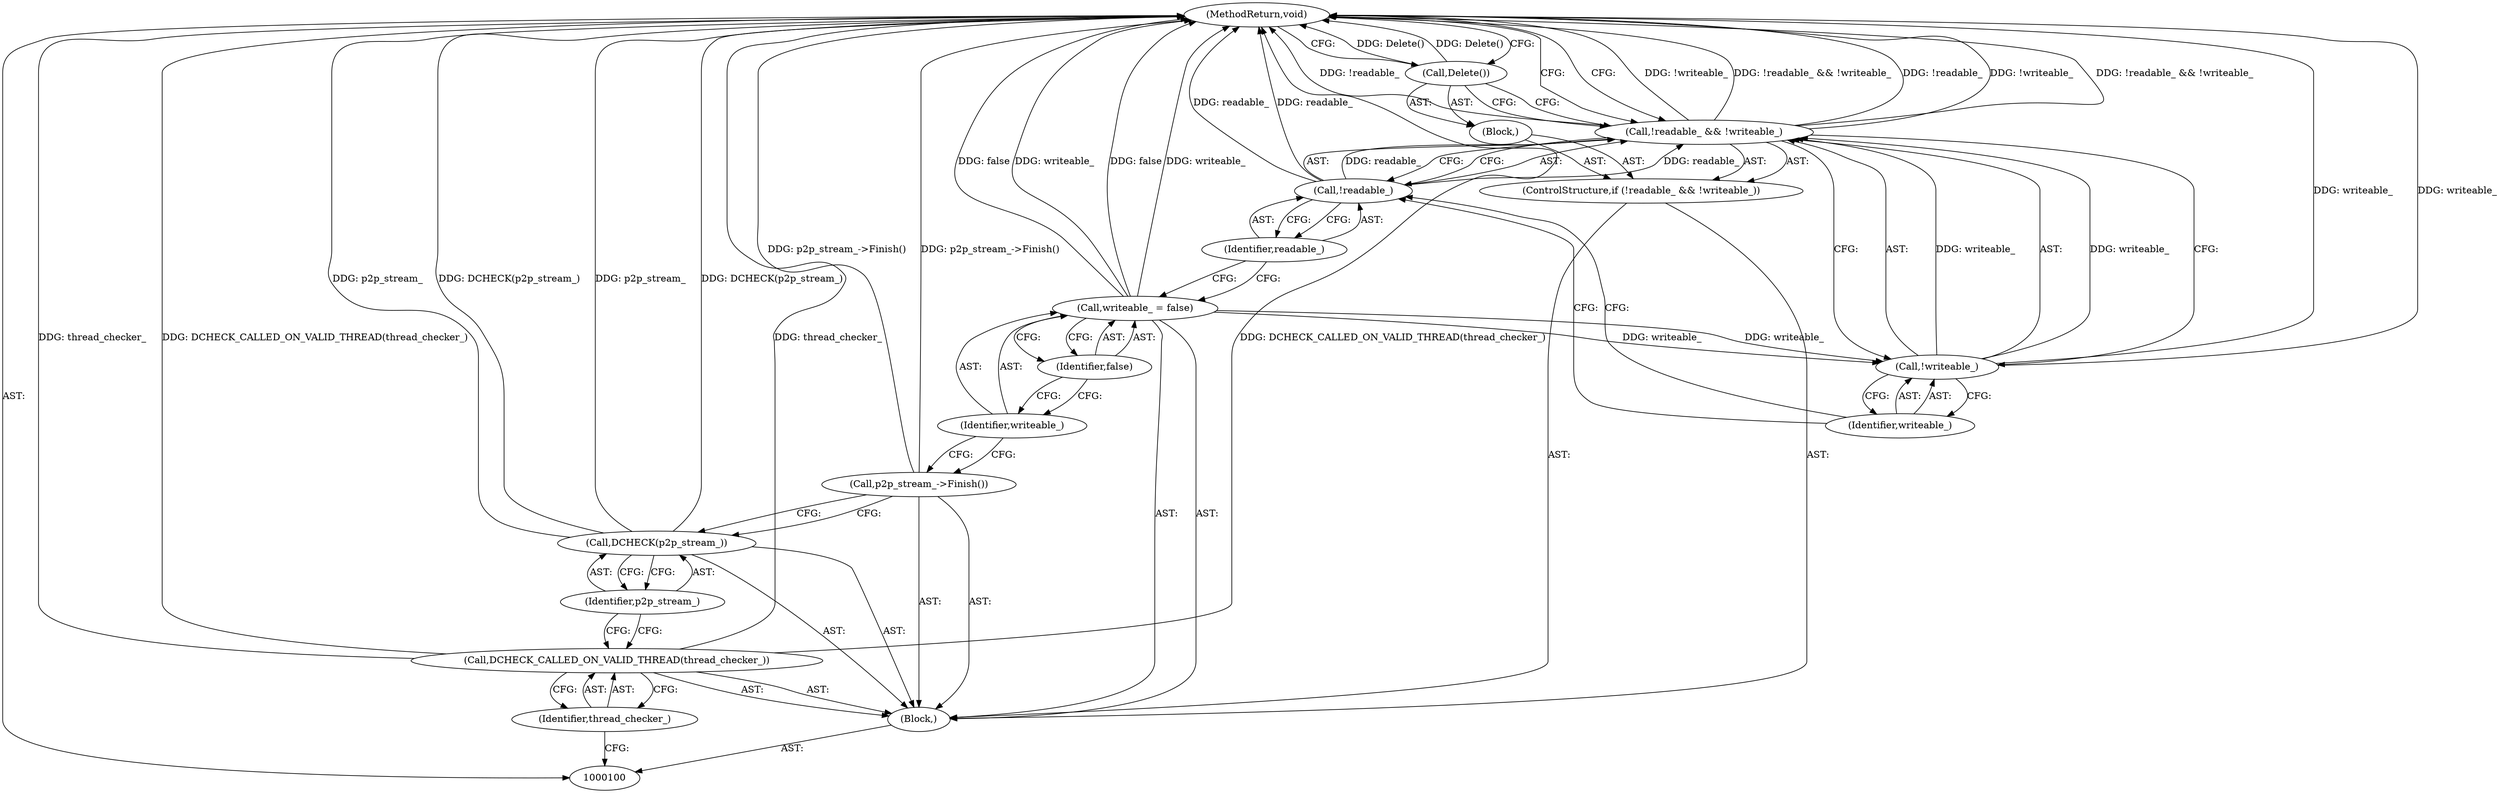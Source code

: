 digraph "1_Chrome_350f7d4b2c76950c8e7271284de84a9756b796e1_7" {
"1000118" [label="(MethodReturn,void)"];
"1000101" [label="(Block,)"];
"1000102" [label="(Call,DCHECK_CALLED_ON_VALID_THREAD(thread_checker_))"];
"1000103" [label="(Identifier,thread_checker_)"];
"1000105" [label="(Identifier,p2p_stream_)"];
"1000104" [label="(Call,DCHECK(p2p_stream_))"];
"1000106" [label="(Call,p2p_stream_->Finish())"];
"1000109" [label="(Identifier,false)"];
"1000107" [label="(Call,writeable_ = false)"];
"1000108" [label="(Identifier,writeable_)"];
"1000114" [label="(Call,!writeable_)"];
"1000115" [label="(Identifier,writeable_)"];
"1000110" [label="(ControlStructure,if (!readable_ && !writeable_))"];
"1000116" [label="(Block,)"];
"1000111" [label="(Call,!readable_ && !writeable_)"];
"1000112" [label="(Call,!readable_)"];
"1000113" [label="(Identifier,readable_)"];
"1000117" [label="(Call,Delete())"];
"1000118" -> "1000100"  [label="AST: "];
"1000118" -> "1000117"  [label="CFG: "];
"1000118" -> "1000111"  [label="CFG: "];
"1000117" -> "1000118"  [label="DDG: Delete()"];
"1000107" -> "1000118"  [label="DDG: writeable_"];
"1000107" -> "1000118"  [label="DDG: false"];
"1000104" -> "1000118"  [label="DDG: DCHECK(p2p_stream_)"];
"1000104" -> "1000118"  [label="DDG: p2p_stream_"];
"1000111" -> "1000118"  [label="DDG: !writeable_"];
"1000111" -> "1000118"  [label="DDG: !readable_ && !writeable_"];
"1000111" -> "1000118"  [label="DDG: !readable_"];
"1000102" -> "1000118"  [label="DDG: thread_checker_"];
"1000102" -> "1000118"  [label="DDG: DCHECK_CALLED_ON_VALID_THREAD(thread_checker_)"];
"1000114" -> "1000118"  [label="DDG: writeable_"];
"1000112" -> "1000118"  [label="DDG: readable_"];
"1000106" -> "1000118"  [label="DDG: p2p_stream_->Finish()"];
"1000101" -> "1000100"  [label="AST: "];
"1000102" -> "1000101"  [label="AST: "];
"1000104" -> "1000101"  [label="AST: "];
"1000106" -> "1000101"  [label="AST: "];
"1000107" -> "1000101"  [label="AST: "];
"1000110" -> "1000101"  [label="AST: "];
"1000102" -> "1000101"  [label="AST: "];
"1000102" -> "1000103"  [label="CFG: "];
"1000103" -> "1000102"  [label="AST: "];
"1000105" -> "1000102"  [label="CFG: "];
"1000102" -> "1000118"  [label="DDG: thread_checker_"];
"1000102" -> "1000118"  [label="DDG: DCHECK_CALLED_ON_VALID_THREAD(thread_checker_)"];
"1000103" -> "1000102"  [label="AST: "];
"1000103" -> "1000100"  [label="CFG: "];
"1000102" -> "1000103"  [label="CFG: "];
"1000105" -> "1000104"  [label="AST: "];
"1000105" -> "1000102"  [label="CFG: "];
"1000104" -> "1000105"  [label="CFG: "];
"1000104" -> "1000101"  [label="AST: "];
"1000104" -> "1000105"  [label="CFG: "];
"1000105" -> "1000104"  [label="AST: "];
"1000106" -> "1000104"  [label="CFG: "];
"1000104" -> "1000118"  [label="DDG: DCHECK(p2p_stream_)"];
"1000104" -> "1000118"  [label="DDG: p2p_stream_"];
"1000106" -> "1000101"  [label="AST: "];
"1000106" -> "1000104"  [label="CFG: "];
"1000108" -> "1000106"  [label="CFG: "];
"1000106" -> "1000118"  [label="DDG: p2p_stream_->Finish()"];
"1000109" -> "1000107"  [label="AST: "];
"1000109" -> "1000108"  [label="CFG: "];
"1000107" -> "1000109"  [label="CFG: "];
"1000107" -> "1000101"  [label="AST: "];
"1000107" -> "1000109"  [label="CFG: "];
"1000108" -> "1000107"  [label="AST: "];
"1000109" -> "1000107"  [label="AST: "];
"1000113" -> "1000107"  [label="CFG: "];
"1000107" -> "1000118"  [label="DDG: writeable_"];
"1000107" -> "1000118"  [label="DDG: false"];
"1000107" -> "1000114"  [label="DDG: writeable_"];
"1000108" -> "1000107"  [label="AST: "];
"1000108" -> "1000106"  [label="CFG: "];
"1000109" -> "1000108"  [label="CFG: "];
"1000114" -> "1000111"  [label="AST: "];
"1000114" -> "1000115"  [label="CFG: "];
"1000115" -> "1000114"  [label="AST: "];
"1000111" -> "1000114"  [label="CFG: "];
"1000114" -> "1000118"  [label="DDG: writeable_"];
"1000114" -> "1000111"  [label="DDG: writeable_"];
"1000107" -> "1000114"  [label="DDG: writeable_"];
"1000115" -> "1000114"  [label="AST: "];
"1000115" -> "1000112"  [label="CFG: "];
"1000114" -> "1000115"  [label="CFG: "];
"1000110" -> "1000101"  [label="AST: "];
"1000111" -> "1000110"  [label="AST: "];
"1000116" -> "1000110"  [label="AST: "];
"1000116" -> "1000110"  [label="AST: "];
"1000117" -> "1000116"  [label="AST: "];
"1000111" -> "1000110"  [label="AST: "];
"1000111" -> "1000112"  [label="CFG: "];
"1000111" -> "1000114"  [label="CFG: "];
"1000112" -> "1000111"  [label="AST: "];
"1000114" -> "1000111"  [label="AST: "];
"1000117" -> "1000111"  [label="CFG: "];
"1000118" -> "1000111"  [label="CFG: "];
"1000111" -> "1000118"  [label="DDG: !writeable_"];
"1000111" -> "1000118"  [label="DDG: !readable_ && !writeable_"];
"1000111" -> "1000118"  [label="DDG: !readable_"];
"1000112" -> "1000111"  [label="DDG: readable_"];
"1000114" -> "1000111"  [label="DDG: writeable_"];
"1000112" -> "1000111"  [label="AST: "];
"1000112" -> "1000113"  [label="CFG: "];
"1000113" -> "1000112"  [label="AST: "];
"1000115" -> "1000112"  [label="CFG: "];
"1000111" -> "1000112"  [label="CFG: "];
"1000112" -> "1000118"  [label="DDG: readable_"];
"1000112" -> "1000111"  [label="DDG: readable_"];
"1000113" -> "1000112"  [label="AST: "];
"1000113" -> "1000107"  [label="CFG: "];
"1000112" -> "1000113"  [label="CFG: "];
"1000117" -> "1000116"  [label="AST: "];
"1000117" -> "1000111"  [label="CFG: "];
"1000118" -> "1000117"  [label="CFG: "];
"1000117" -> "1000118"  [label="DDG: Delete()"];
}
